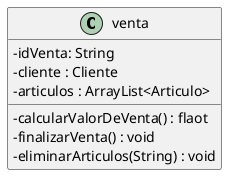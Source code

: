 @startuml Venta
!startsub Venta
skinparam ClassAttributeIconSize 0

class venta{
    - idVenta: String
    - cliente : Cliente
    - articulos : ArrayList<Articulo>
    - calcularValorDeVenta() : flaot
    - finalizarVenta() : void
    - eliminarArticulos(String) : void
}

!endsub
@enduml
